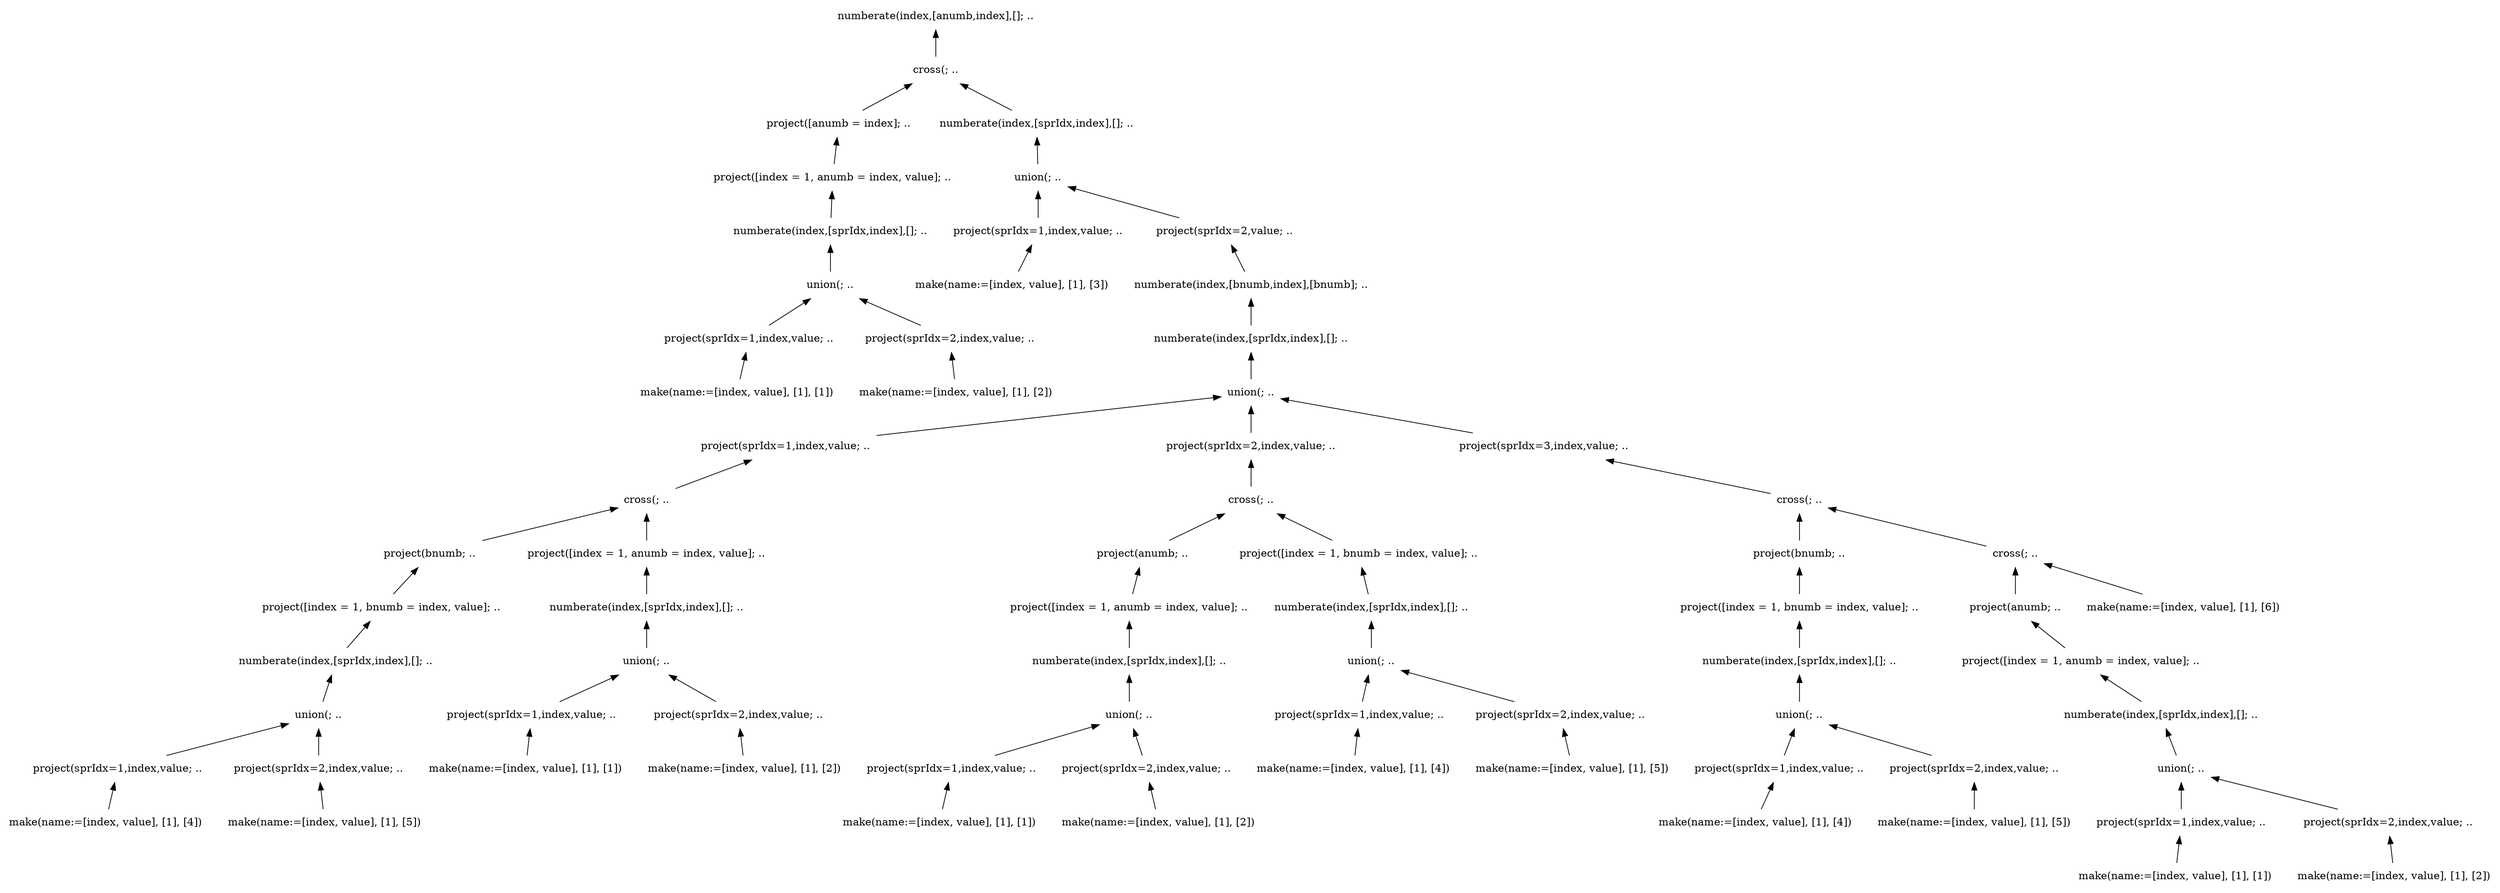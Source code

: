digraph AST {
edge [color=black, dir=both, weight=1, fontcolor=black, arrowhead=none, arrowtail=normal]
node [shape=plaintext]
  numberate1 -> cross2
    cross2 -> project3
      project3 -> project4
        project4 -> numberate5
          numberate5 -> union6
            union6 -> project7
              project7 -> make8
make8 [label="make(name:=[index, value], [1], [1])"]
project7 [label="project(sprIdx=1,index,value; .."]
              union6 -> project9
                project9 -> make10
make10 [label="make(name:=[index, value], [1], [2])"]
project9 [label="project(sprIdx=2,index,value; .."]
union6 [label="union(; .."]
numberate5 [label="numberate(index,[sprIdx,index],[]; .."]
project4 [label="project([index = 1, anumb = index, value]; .."]
project3 [label="project([anumb = index]; .."]
      cross2 -> numberate11
        numberate11 -> union12
          union12 -> project13
            project13 -> make14
make14 [label="make(name:=[index, value], [1], [3])"]
project13 [label="project(sprIdx=1,index,value; .."]
            union12 -> project15
              project15 -> numberate16
                numberate16 -> numberate17
                  numberate17 -> union18
                    union18 -> project19
                      project19 -> cross20
                        cross20 -> project21
                          project21 -> project22
                            project22 -> numberate23
                              numberate23 -> union24
                                union24 -> project25
                                  project25 -> make26
make26 [label="make(name:=[index, value], [1], [4])"]
project25 [label="project(sprIdx=1,index,value; .."]
                                  union24 -> project27
                                    project27 -> make28
make28 [label="make(name:=[index, value], [1], [5])"]
project27 [label="project(sprIdx=2,index,value; .."]
union24 [label="union(; .."]
numberate23 [label="numberate(index,[sprIdx,index],[]; .."]
project22 [label="project([index = 1, bnumb = index, value]; .."]
project21 [label="project(bnumb; .."]
                          cross20 -> project29
                            project29 -> numberate30
                              numberate30 -> union31
                                union31 -> project32
                                  project32 -> make33
make33 [label="make(name:=[index, value], [1], [1])"]
project32 [label="project(sprIdx=1,index,value; .."]
                                  union31 -> project34
                                    project34 -> make35
make35 [label="make(name:=[index, value], [1], [2])"]
project34 [label="project(sprIdx=2,index,value; .."]
union31 [label="union(; .."]
numberate30 [label="numberate(index,[sprIdx,index],[]; .."]
project29 [label="project([index = 1, anumb = index, value]; .."]
cross20 [label="cross(; .."]
project19 [label="project(sprIdx=1,index,value; .."]
                      union18 -> project36
                        project36 -> cross37
                          cross37 -> project38
                            project38 -> project39
                              project39 -> numberate40
                                numberate40 -> union41
                                  union41 -> project42
                                    project42 -> make43
make43 [label="make(name:=[index, value], [1], [1])"]
project42 [label="project(sprIdx=1,index,value; .."]
                                    union41 -> project44
                                      project44 -> make45
make45 [label="make(name:=[index, value], [1], [2])"]
project44 [label="project(sprIdx=2,index,value; .."]
union41 [label="union(; .."]
numberate40 [label="numberate(index,[sprIdx,index],[]; .."]
project39 [label="project([index = 1, anumb = index, value]; .."]
project38 [label="project(anumb; .."]
                            cross37 -> project46
                              project46 -> numberate47
                                numberate47 -> union48
                                  union48 -> project49
                                    project49 -> make50
make50 [label="make(name:=[index, value], [1], [4])"]
project49 [label="project(sprIdx=1,index,value; .."]
                                    union48 -> project51
                                      project51 -> make52
make52 [label="make(name:=[index, value], [1], [5])"]
project51 [label="project(sprIdx=2,index,value; .."]
union48 [label="union(; .."]
numberate47 [label="numberate(index,[sprIdx,index],[]; .."]
project46 [label="project([index = 1, bnumb = index, value]; .."]
cross37 [label="cross(; .."]
project36 [label="project(sprIdx=2,index,value; .."]
                        union18 -> project53
                          project53 -> cross54
                            cross54 -> project55
                              project55 -> project56
                                project56 -> numberate57
                                  numberate57 -> union58
                                    union58 -> project59
                                      project59 -> make60
make60 [label="make(name:=[index, value], [1], [4])"]
project59 [label="project(sprIdx=1,index,value; .."]
                                      union58 -> project61
                                        project61 -> make62
make62 [label="make(name:=[index, value], [1], [5])"]
project61 [label="project(sprIdx=2,index,value; .."]
union58 [label="union(; .."]
numberate57 [label="numberate(index,[sprIdx,index],[]; .."]
project56 [label="project([index = 1, bnumb = index, value]; .."]
project55 [label="project(bnumb; .."]
                              cross54 -> cross63
                                cross63 -> project64
                                  project64 -> project65
                                    project65 -> numberate66
                                      numberate66 -> union67
                                        union67 -> project68
                                          project68 -> make69
make69 [label="make(name:=[index, value], [1], [1])"]
project68 [label="project(sprIdx=1,index,value; .."]
                                          union67 -> project70
                                            project70 -> make71
make71 [label="make(name:=[index, value], [1], [2])"]
project70 [label="project(sprIdx=2,index,value; .."]
union67 [label="union(; .."]
numberate66 [label="numberate(index,[sprIdx,index],[]; .."]
project65 [label="project([index = 1, anumb = index, value]; .."]
project64 [label="project(anumb; .."]
                                  cross63 -> make72
make72 [label="make(name:=[index, value], [1], [6])"]
cross63 [label="cross(; .."]
cross54 [label="cross(; .."]
project53 [label="project(sprIdx=3,index,value; .."]
union18 [label="union(; .."]
numberate17 [label="numberate(index,[sprIdx,index],[]; .."]
numberate16 [label="numberate(index,[bnumb,index],[bnumb]; .."]
project15 [label="project(sprIdx=2,value; .."]
union12 [label="union(; .."]
numberate11 [label="numberate(index,[sprIdx,index],[]; .."]
cross2 [label="cross(; .."]
numberate1 [label="numberate(index,[anumb,index],[]; .."]

}